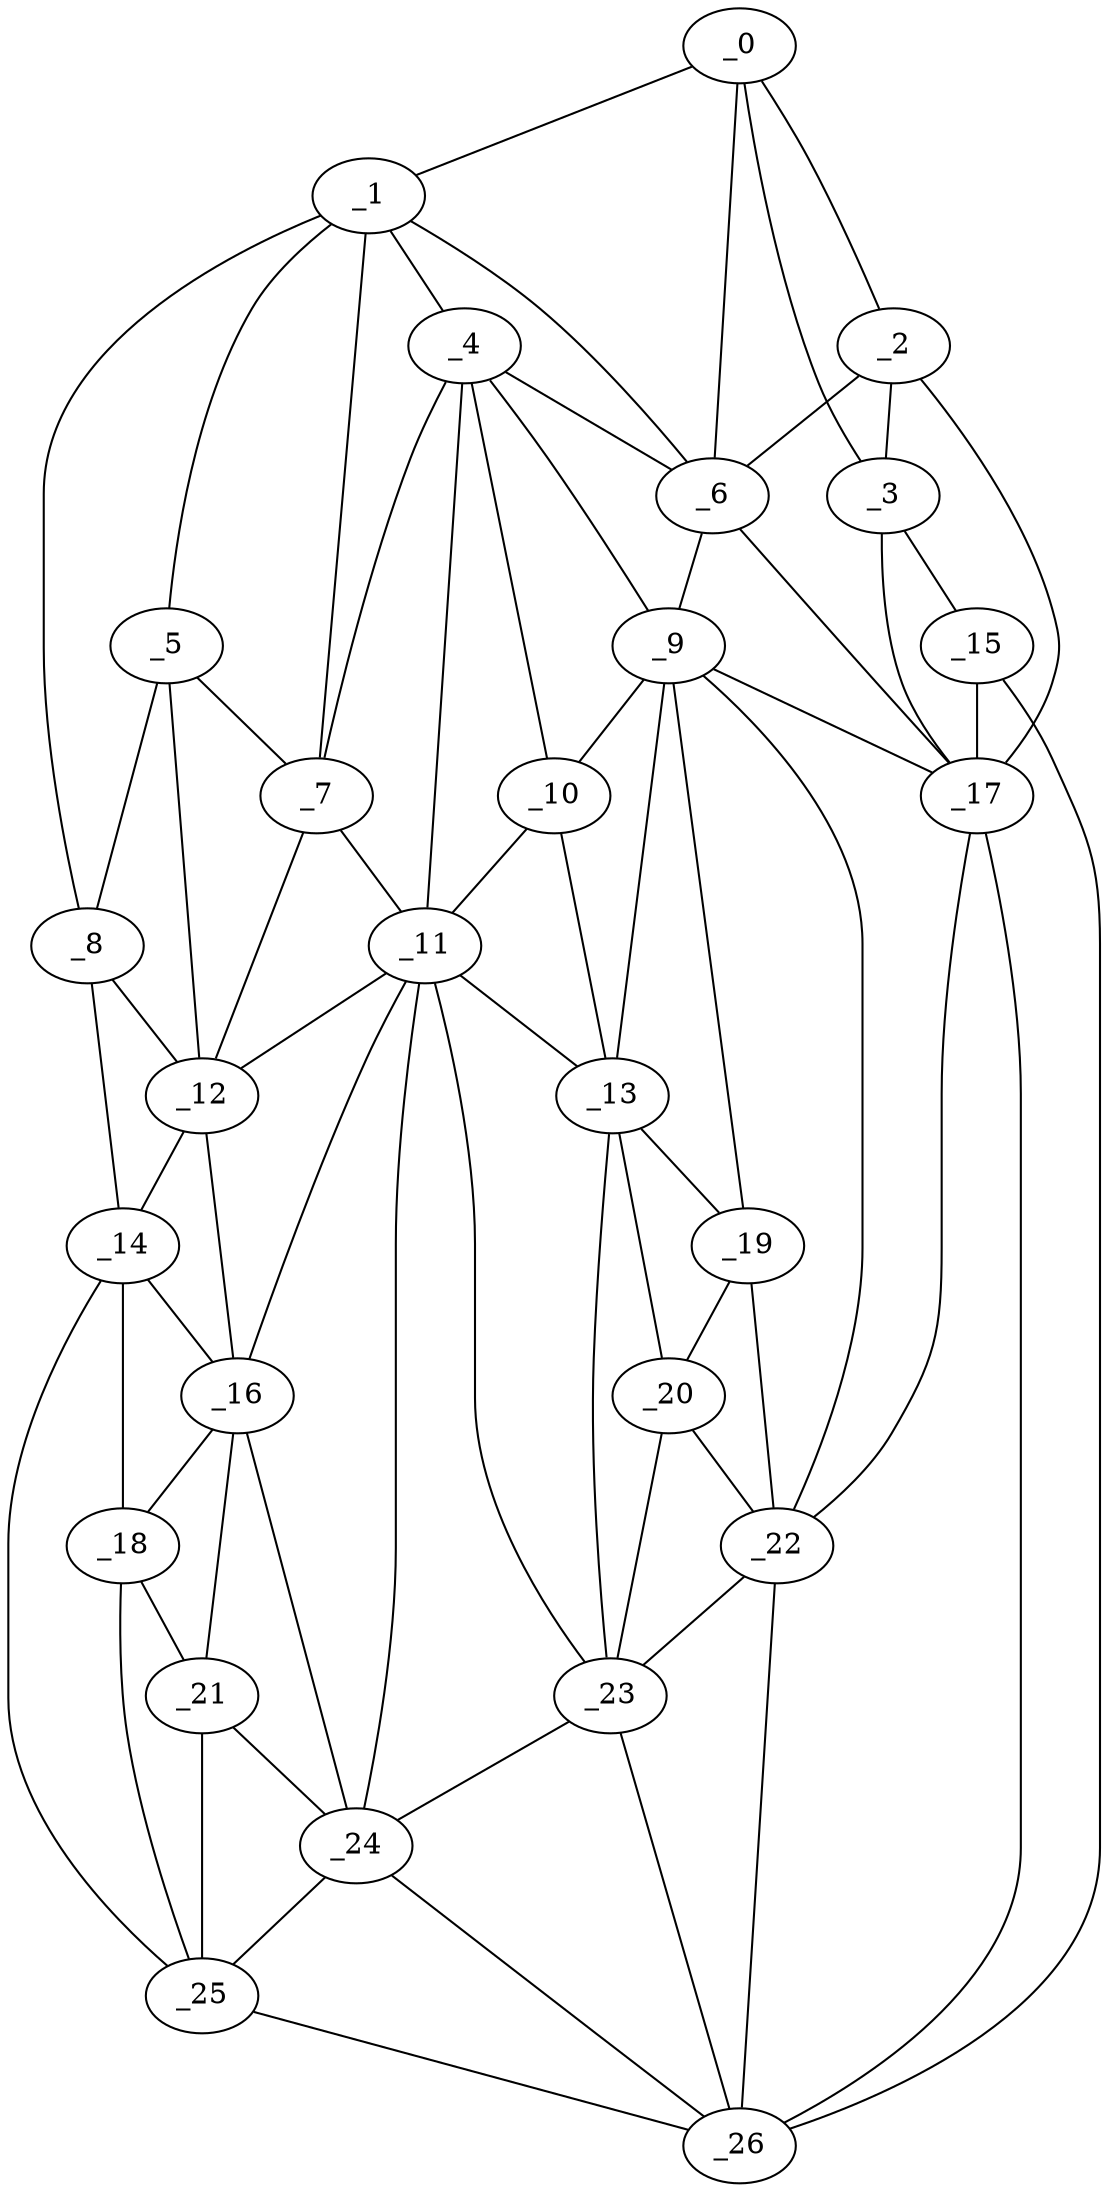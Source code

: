 graph "obj61__175.gxl" {
	_0	 [x=39,
		y=40];
	_1	 [x=41,
		y=63];
	_0 -- _1	 [valence=1];
	_2	 [x=45,
		y=33];
	_0 -- _2	 [valence=1];
	_3	 [x=49,
		y=8];
	_0 -- _3	 [valence=1];
	_6	 [x=60,
		y=62];
	_0 -- _6	 [valence=2];
	_4	 [x=59,
		y=79];
	_1 -- _4	 [valence=1];
	_5	 [x=59,
		y=97];
	_1 -- _5	 [valence=2];
	_1 -- _6	 [valence=2];
	_7	 [x=60,
		y=89];
	_1 -- _7	 [valence=2];
	_8	 [x=67,
		y=117];
	_1 -- _8	 [valence=1];
	_2 -- _3	 [valence=2];
	_2 -- _6	 [valence=2];
	_17	 [x=82,
		y=32];
	_2 -- _17	 [valence=1];
	_15	 [x=79,
		y=7];
	_3 -- _15	 [valence=1];
	_3 -- _17	 [valence=2];
	_4 -- _6	 [valence=2];
	_4 -- _7	 [valence=2];
	_9	 [x=69,
		y=65];
	_4 -- _9	 [valence=1];
	_10	 [x=71,
		y=74];
	_4 -- _10	 [valence=2];
	_11	 [x=73,
		y=87];
	_4 -- _11	 [valence=2];
	_5 -- _7	 [valence=1];
	_5 -- _8	 [valence=1];
	_12	 [x=73,
		y=97];
	_5 -- _12	 [valence=2];
	_6 -- _9	 [valence=2];
	_6 -- _17	 [valence=2];
	_7 -- _11	 [valence=2];
	_7 -- _12	 [valence=2];
	_8 -- _12	 [valence=2];
	_14	 [x=77,
		y=117];
	_8 -- _14	 [valence=1];
	_9 -- _10	 [valence=2];
	_13	 [x=77,
		y=71];
	_9 -- _13	 [valence=2];
	_9 -- _17	 [valence=2];
	_19	 [x=87,
		y=66];
	_9 -- _19	 [valence=2];
	_22	 [x=88,
		y=57];
	_9 -- _22	 [valence=2];
	_10 -- _11	 [valence=2];
	_10 -- _13	 [valence=2];
	_11 -- _12	 [valence=2];
	_11 -- _13	 [valence=2];
	_16	 [x=81,
		y=99];
	_11 -- _16	 [valence=1];
	_23	 [x=88,
		y=83];
	_11 -- _23	 [valence=1];
	_24	 [x=88,
		y=89];
	_11 -- _24	 [valence=2];
	_12 -- _14	 [valence=2];
	_12 -- _16	 [valence=2];
	_13 -- _19	 [valence=2];
	_20	 [x=87,
		y=72];
	_13 -- _20	 [valence=1];
	_13 -- _23	 [valence=1];
	_14 -- _16	 [valence=1];
	_18	 [x=86,
		y=109];
	_14 -- _18	 [valence=2];
	_25	 [x=88,
		y=115];
	_14 -- _25	 [valence=1];
	_15 -- _17	 [valence=2];
	_26	 [x=89,
		y=39];
	_15 -- _26	 [valence=1];
	_16 -- _18	 [valence=2];
	_21	 [x=87,
		y=98];
	_16 -- _21	 [valence=2];
	_16 -- _24	 [valence=2];
	_17 -- _22	 [valence=1];
	_17 -- _26	 [valence=1];
	_18 -- _21	 [valence=2];
	_18 -- _25	 [valence=2];
	_19 -- _20	 [valence=2];
	_19 -- _22	 [valence=2];
	_20 -- _22	 [valence=1];
	_20 -- _23	 [valence=2];
	_21 -- _24	 [valence=2];
	_21 -- _25	 [valence=2];
	_22 -- _23	 [valence=2];
	_22 -- _26	 [valence=2];
	_23 -- _24	 [valence=2];
	_23 -- _26	 [valence=2];
	_24 -- _25	 [valence=2];
	_24 -- _26	 [valence=2];
	_25 -- _26	 [valence=1];
}
